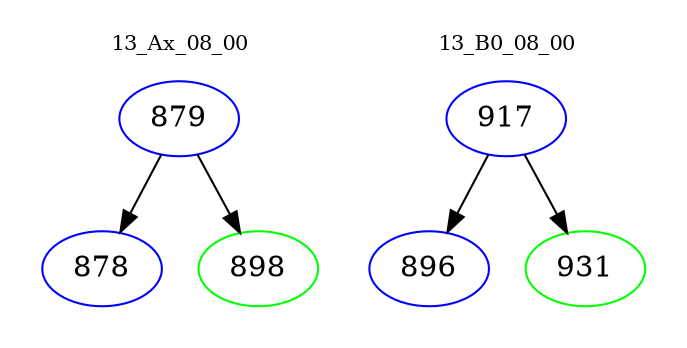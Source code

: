 digraph{
subgraph cluster_0 {
color = white
label = "13_Ax_08_00";
fontsize=10;
T0_879 [label="879", color="blue"]
T0_879 -> T0_878 [color="black"]
T0_878 [label="878", color="blue"]
T0_879 -> T0_898 [color="black"]
T0_898 [label="898", color="green"]
}
subgraph cluster_1 {
color = white
label = "13_B0_08_00";
fontsize=10;
T1_917 [label="917", color="blue"]
T1_917 -> T1_896 [color="black"]
T1_896 [label="896", color="blue"]
T1_917 -> T1_931 [color="black"]
T1_931 [label="931", color="green"]
}
}
